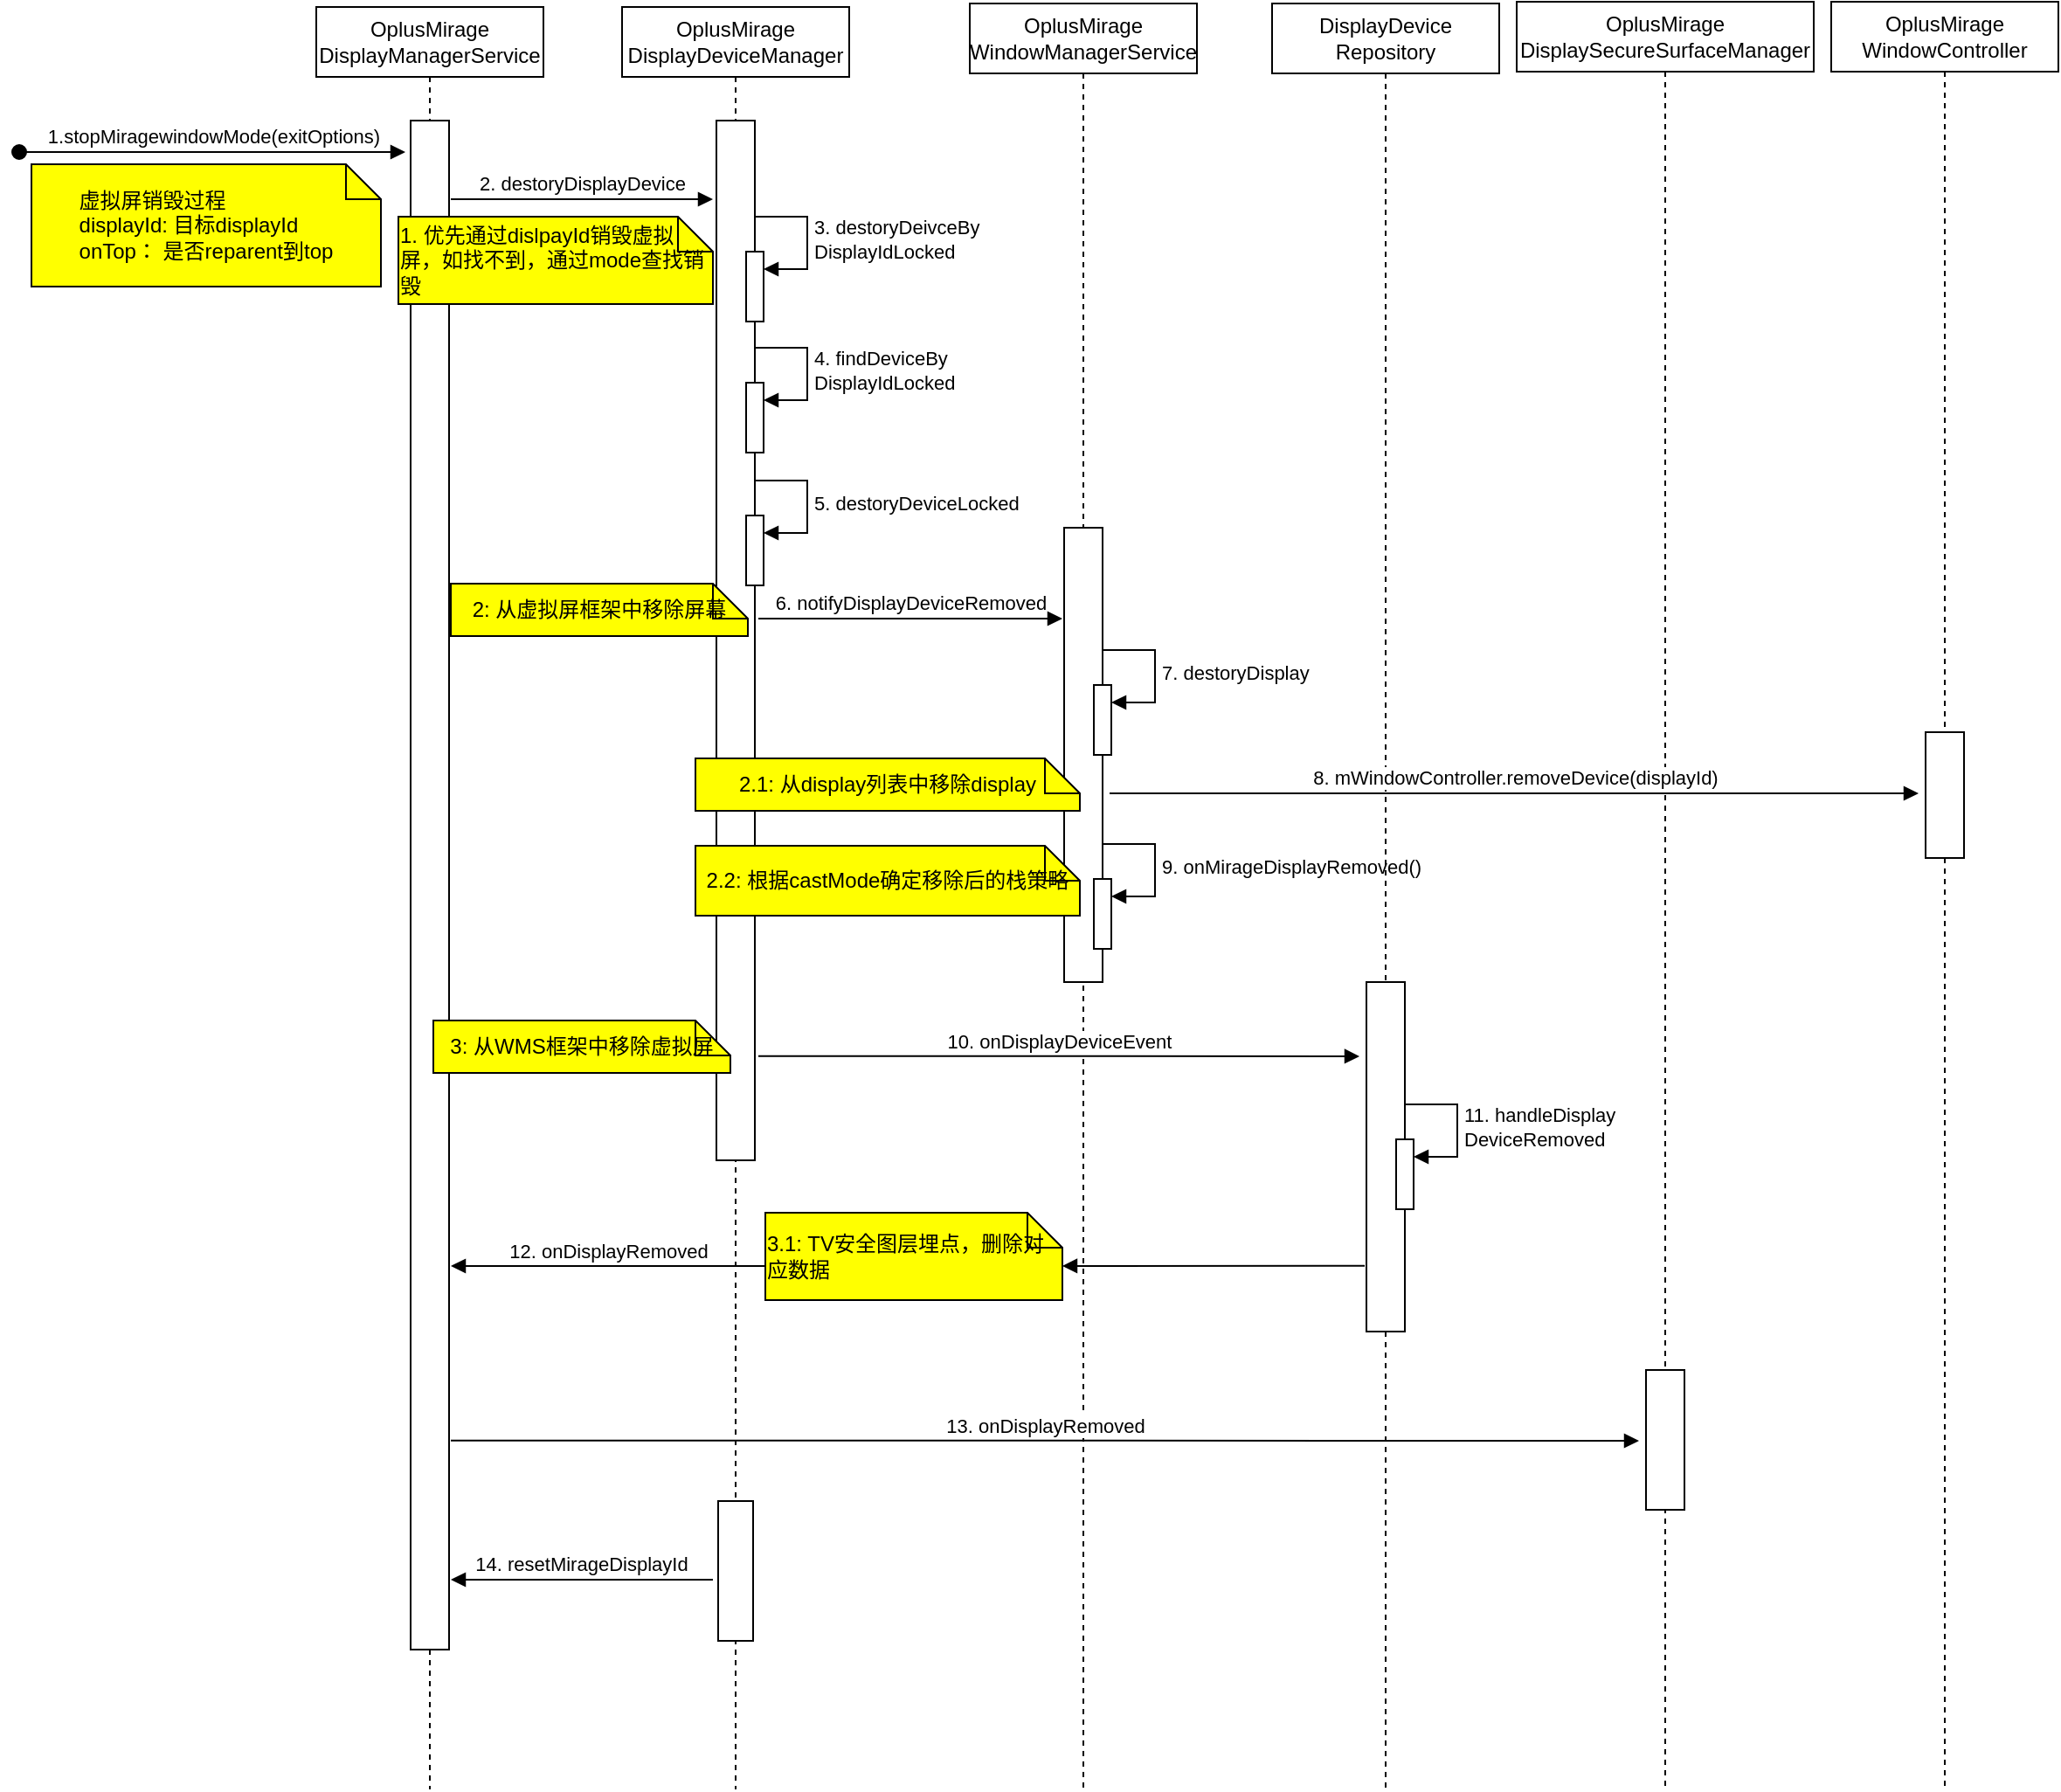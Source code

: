 <mxfile version="21.3.6" type="github">
  <diagram name="第 1 页" id="5z2nQB331dZ1NAqzfVuW">
    <mxGraphModel dx="2010" dy="657" grid="1" gridSize="10" guides="1" tooltips="1" connect="1" arrows="1" fold="1" page="1" pageScale="1" pageWidth="827" pageHeight="1169" math="0" shadow="0">
      <root>
        <mxCell id="0" />
        <mxCell id="1" parent="0" />
        <mxCell id="pNSUq8t6T-SLzRDgLcfs-1" value="OplusMirage&lt;br&gt;DisplayManagerService" style="shape=umlLifeline;perimeter=lifelinePerimeter;whiteSpace=wrap;html=1;container=0;dropTarget=0;collapsible=0;recursiveResize=0;outlineConnect=0;portConstraint=eastwest;newEdgeStyle={&quot;edgeStyle&quot;:&quot;elbowEdgeStyle&quot;,&quot;elbow&quot;:&quot;vertical&quot;,&quot;curved&quot;:0,&quot;rounded&quot;:0};" parent="1" vertex="1">
          <mxGeometry x="23" y="20" width="130" height="1020" as="geometry" />
        </mxCell>
        <mxCell id="pNSUq8t6T-SLzRDgLcfs-2" value="" style="html=1;points=[];perimeter=orthogonalPerimeter;outlineConnect=0;targetShapes=umlLifeline;portConstraint=eastwest;newEdgeStyle={&quot;edgeStyle&quot;:&quot;elbowEdgeStyle&quot;,&quot;elbow&quot;:&quot;vertical&quot;,&quot;curved&quot;:0,&quot;rounded&quot;:0};" parent="pNSUq8t6T-SLzRDgLcfs-1" vertex="1">
          <mxGeometry x="54" y="65" width="22" height="875" as="geometry" />
        </mxCell>
        <mxCell id="pNSUq8t6T-SLzRDgLcfs-3" value="1.stopMiragewindowMode(exitOptions)" style="html=1;verticalAlign=bottom;startArrow=oval;endArrow=block;startSize=8;edgeStyle=elbowEdgeStyle;elbow=vertical;curved=0;rounded=0;" parent="pNSUq8t6T-SLzRDgLcfs-1" edge="1">
          <mxGeometry relative="1" as="geometry">
            <mxPoint x="-170" y="83" as="sourcePoint" />
            <mxPoint x="51" y="83.103" as="targetPoint" />
          </mxGeometry>
        </mxCell>
        <mxCell id="pNSUq8t6T-SLzRDgLcfs-6" value="OplusMirage&lt;br&gt;DisplayDeviceManager" style="shape=umlLifeline;perimeter=lifelinePerimeter;whiteSpace=wrap;html=1;container=0;dropTarget=0;collapsible=0;recursiveResize=0;outlineConnect=0;portConstraint=eastwest;newEdgeStyle={&quot;edgeStyle&quot;:&quot;elbowEdgeStyle&quot;,&quot;elbow&quot;:&quot;vertical&quot;,&quot;curved&quot;:0,&quot;rounded&quot;:0};" parent="1" vertex="1">
          <mxGeometry x="198" y="20" width="130" height="1020" as="geometry" />
        </mxCell>
        <mxCell id="pNSUq8t6T-SLzRDgLcfs-7" value="" style="html=1;points=[];perimeter=orthogonalPerimeter;outlineConnect=0;targetShapes=umlLifeline;portConstraint=eastwest;newEdgeStyle={&quot;edgeStyle&quot;:&quot;elbowEdgeStyle&quot;,&quot;elbow&quot;:&quot;vertical&quot;,&quot;curved&quot;:0,&quot;rounded&quot;:0};" parent="pNSUq8t6T-SLzRDgLcfs-6" vertex="1">
          <mxGeometry x="54" y="65" width="22" height="595" as="geometry" />
        </mxCell>
        <mxCell id="pNSUq8t6T-SLzRDgLcfs-10" value="" style="html=1;points=[];perimeter=orthogonalPerimeter;outlineConnect=0;targetShapes=umlLifeline;portConstraint=eastwest;newEdgeStyle={&quot;edgeStyle&quot;:&quot;elbowEdgeStyle&quot;,&quot;elbow&quot;:&quot;vertical&quot;,&quot;curved&quot;:0,&quot;rounded&quot;:0};" parent="pNSUq8t6T-SLzRDgLcfs-6" vertex="1">
          <mxGeometry x="71" y="140" width="10" height="40" as="geometry" />
        </mxCell>
        <mxCell id="pNSUq8t6T-SLzRDgLcfs-11" value="3. destoryDeivceBy&lt;br&gt;DisplayIdLocked" style="html=1;align=left;spacingLeft=2;endArrow=block;rounded=0;edgeStyle=orthogonalEdgeStyle;curved=0;rounded=0;" parent="pNSUq8t6T-SLzRDgLcfs-6" target="pNSUq8t6T-SLzRDgLcfs-10" edge="1">
          <mxGeometry relative="1" as="geometry">
            <mxPoint x="76" y="120" as="sourcePoint" />
            <Array as="points">
              <mxPoint x="106" y="150" />
            </Array>
          </mxGeometry>
        </mxCell>
        <mxCell id="pNSUq8t6T-SLzRDgLcfs-12" value="" style="html=1;points=[];perimeter=orthogonalPerimeter;outlineConnect=0;targetShapes=umlLifeline;portConstraint=eastwest;newEdgeStyle={&quot;edgeStyle&quot;:&quot;elbowEdgeStyle&quot;,&quot;elbow&quot;:&quot;vertical&quot;,&quot;curved&quot;:0,&quot;rounded&quot;:0};" parent="pNSUq8t6T-SLzRDgLcfs-6" vertex="1">
          <mxGeometry x="71" y="215" width="10" height="40" as="geometry" />
        </mxCell>
        <mxCell id="pNSUq8t6T-SLzRDgLcfs-13" value="4. findDeviceBy&lt;br&gt;DisplayIdLocked" style="html=1;align=left;spacingLeft=2;endArrow=block;rounded=0;edgeStyle=orthogonalEdgeStyle;curved=0;rounded=0;" parent="pNSUq8t6T-SLzRDgLcfs-6" target="pNSUq8t6T-SLzRDgLcfs-12" edge="1">
          <mxGeometry relative="1" as="geometry">
            <mxPoint x="76" y="195" as="sourcePoint" />
            <Array as="points">
              <mxPoint x="106" y="225" />
            </Array>
          </mxGeometry>
        </mxCell>
        <mxCell id="pNSUq8t6T-SLzRDgLcfs-16" value="" style="html=1;points=[];perimeter=orthogonalPerimeter;outlineConnect=0;targetShapes=umlLifeline;portConstraint=eastwest;newEdgeStyle={&quot;edgeStyle&quot;:&quot;elbowEdgeStyle&quot;,&quot;elbow&quot;:&quot;vertical&quot;,&quot;curved&quot;:0,&quot;rounded&quot;:0};" parent="pNSUq8t6T-SLzRDgLcfs-6" vertex="1">
          <mxGeometry x="71" y="291" width="10" height="40" as="geometry" />
        </mxCell>
        <mxCell id="pNSUq8t6T-SLzRDgLcfs-17" value="5. destoryDeviceLocked" style="html=1;align=left;spacingLeft=2;endArrow=block;rounded=0;edgeStyle=orthogonalEdgeStyle;curved=0;rounded=0;" parent="pNSUq8t6T-SLzRDgLcfs-6" target="pNSUq8t6T-SLzRDgLcfs-16" edge="1">
          <mxGeometry relative="1" as="geometry">
            <mxPoint x="76" y="271" as="sourcePoint" />
            <Array as="points">
              <mxPoint x="106" y="301" />
            </Array>
          </mxGeometry>
        </mxCell>
        <mxCell id="pNSUq8t6T-SLzRDgLcfs-45" value="" style="html=1;points=[];perimeter=orthogonalPerimeter;outlineConnect=0;targetShapes=umlLifeline;portConstraint=eastwest;newEdgeStyle={&quot;edgeStyle&quot;:&quot;elbowEdgeStyle&quot;,&quot;elbow&quot;:&quot;vertical&quot;,&quot;curved&quot;:0,&quot;rounded&quot;:0};" parent="pNSUq8t6T-SLzRDgLcfs-6" vertex="1">
          <mxGeometry x="55" y="855" width="20" height="80" as="geometry" />
        </mxCell>
        <mxCell id="pNSUq8t6T-SLzRDgLcfs-9" value="2. destoryDisplayDevice" style="html=1;verticalAlign=bottom;endArrow=block;edgeStyle=elbowEdgeStyle;elbow=vertical;curved=0;rounded=0;" parent="1" edge="1">
          <mxGeometry width="80" relative="1" as="geometry">
            <mxPoint x="100" y="130" as="sourcePoint" />
            <mxPoint x="250" y="130" as="targetPoint" />
          </mxGeometry>
        </mxCell>
        <mxCell id="pNSUq8t6T-SLzRDgLcfs-18" value="OplusMirage&lt;br&gt;WindowManagerService" style="shape=umlLifeline;perimeter=lifelinePerimeter;whiteSpace=wrap;html=1;container=0;dropTarget=0;collapsible=0;recursiveResize=0;outlineConnect=0;portConstraint=eastwest;newEdgeStyle={&quot;edgeStyle&quot;:&quot;elbowEdgeStyle&quot;,&quot;elbow&quot;:&quot;vertical&quot;,&quot;curved&quot;:0,&quot;rounded&quot;:0};" parent="1" vertex="1">
          <mxGeometry x="397" y="18" width="130" height="1022" as="geometry" />
        </mxCell>
        <mxCell id="pNSUq8t6T-SLzRDgLcfs-19" value="" style="html=1;points=[];perimeter=orthogonalPerimeter;outlineConnect=0;targetShapes=umlLifeline;portConstraint=eastwest;newEdgeStyle={&quot;edgeStyle&quot;:&quot;elbowEdgeStyle&quot;,&quot;elbow&quot;:&quot;vertical&quot;,&quot;curved&quot;:0,&quot;rounded&quot;:0};" parent="pNSUq8t6T-SLzRDgLcfs-18" vertex="1">
          <mxGeometry x="54" y="300" width="22" height="260" as="geometry" />
        </mxCell>
        <mxCell id="pNSUq8t6T-SLzRDgLcfs-22" value="" style="html=1;points=[];perimeter=orthogonalPerimeter;outlineConnect=0;targetShapes=umlLifeline;portConstraint=eastwest;newEdgeStyle={&quot;edgeStyle&quot;:&quot;elbowEdgeStyle&quot;,&quot;elbow&quot;:&quot;vertical&quot;,&quot;curved&quot;:0,&quot;rounded&quot;:0};" parent="pNSUq8t6T-SLzRDgLcfs-18" vertex="1">
          <mxGeometry x="71" y="390" width="10" height="40" as="geometry" />
        </mxCell>
        <mxCell id="pNSUq8t6T-SLzRDgLcfs-23" value="7. destoryDisplay" style="html=1;align=left;spacingLeft=2;endArrow=block;rounded=0;edgeStyle=orthogonalEdgeStyle;curved=0;rounded=0;" parent="pNSUq8t6T-SLzRDgLcfs-18" target="pNSUq8t6T-SLzRDgLcfs-22" edge="1">
          <mxGeometry relative="1" as="geometry">
            <mxPoint x="76" y="370" as="sourcePoint" />
            <Array as="points">
              <mxPoint x="106" y="400" />
            </Array>
          </mxGeometry>
        </mxCell>
        <mxCell id="pNSUq8t6T-SLzRDgLcfs-26" value="" style="html=1;points=[];perimeter=orthogonalPerimeter;outlineConnect=0;targetShapes=umlLifeline;portConstraint=eastwest;newEdgeStyle={&quot;edgeStyle&quot;:&quot;elbowEdgeStyle&quot;,&quot;elbow&quot;:&quot;vertical&quot;,&quot;curved&quot;:0,&quot;rounded&quot;:0};" parent="pNSUq8t6T-SLzRDgLcfs-18" vertex="1">
          <mxGeometry x="71" y="501" width="10" height="40" as="geometry" />
        </mxCell>
        <mxCell id="pNSUq8t6T-SLzRDgLcfs-27" value="9. onMirageDisplayRemoved()" style="html=1;align=left;spacingLeft=2;endArrow=block;rounded=0;edgeStyle=orthogonalEdgeStyle;curved=0;rounded=0;" parent="pNSUq8t6T-SLzRDgLcfs-18" target="pNSUq8t6T-SLzRDgLcfs-26" edge="1">
          <mxGeometry relative="1" as="geometry">
            <mxPoint x="76" y="481" as="sourcePoint" />
            <Array as="points">
              <mxPoint x="106" y="511" />
            </Array>
          </mxGeometry>
        </mxCell>
        <mxCell id="pNSUq8t6T-SLzRDgLcfs-21" value="6. notifyDisplayDeviceRemoved" style="html=1;verticalAlign=bottom;endArrow=block;edgeStyle=elbowEdgeStyle;elbow=vertical;curved=0;rounded=0;" parent="1" edge="1">
          <mxGeometry width="80" relative="1" as="geometry">
            <mxPoint x="276" y="370" as="sourcePoint" />
            <mxPoint x="450" y="370" as="targetPoint" />
          </mxGeometry>
        </mxCell>
        <mxCell id="pNSUq8t6T-SLzRDgLcfs-32" value="DisplayDevice&lt;br&gt;Repository" style="shape=umlLifeline;perimeter=lifelinePerimeter;whiteSpace=wrap;html=1;container=0;dropTarget=0;collapsible=0;recursiveResize=0;outlineConnect=0;portConstraint=eastwest;newEdgeStyle={&quot;edgeStyle&quot;:&quot;elbowEdgeStyle&quot;,&quot;elbow&quot;:&quot;vertical&quot;,&quot;curved&quot;:0,&quot;rounded&quot;:0};" parent="1" vertex="1">
          <mxGeometry x="570" y="18" width="130" height="1022" as="geometry" />
        </mxCell>
        <mxCell id="pNSUq8t6T-SLzRDgLcfs-33" value="" style="html=1;points=[];perimeter=orthogonalPerimeter;outlineConnect=0;targetShapes=umlLifeline;portConstraint=eastwest;newEdgeStyle={&quot;edgeStyle&quot;:&quot;elbowEdgeStyle&quot;,&quot;elbow&quot;:&quot;vertical&quot;,&quot;curved&quot;:0,&quot;rounded&quot;:0};" parent="pNSUq8t6T-SLzRDgLcfs-32" vertex="1">
          <mxGeometry x="54" y="560" width="22" height="200" as="geometry" />
        </mxCell>
        <mxCell id="pNSUq8t6T-SLzRDgLcfs-36" value="" style="html=1;points=[];perimeter=orthogonalPerimeter;outlineConnect=0;targetShapes=umlLifeline;portConstraint=eastwest;newEdgeStyle={&quot;edgeStyle&quot;:&quot;elbowEdgeStyle&quot;,&quot;elbow&quot;:&quot;vertical&quot;,&quot;curved&quot;:0,&quot;rounded&quot;:0};" parent="pNSUq8t6T-SLzRDgLcfs-32" vertex="1">
          <mxGeometry x="71" y="650" width="10" height="40" as="geometry" />
        </mxCell>
        <mxCell id="pNSUq8t6T-SLzRDgLcfs-37" value="11. handleDisplay&lt;br&gt;DeviceRemoved" style="html=1;align=left;spacingLeft=2;endArrow=block;rounded=0;edgeStyle=orthogonalEdgeStyle;curved=0;rounded=0;" parent="pNSUq8t6T-SLzRDgLcfs-32" target="pNSUq8t6T-SLzRDgLcfs-36" edge="1">
          <mxGeometry relative="1" as="geometry">
            <mxPoint x="76" y="630" as="sourcePoint" />
            <Array as="points">
              <mxPoint x="106" y="660" />
            </Array>
          </mxGeometry>
        </mxCell>
        <mxCell id="pNSUq8t6T-SLzRDgLcfs-35" value="10. onDisplayDeviceEvent" style="html=1;verticalAlign=bottom;endArrow=block;edgeStyle=elbowEdgeStyle;elbow=vertical;curved=0;rounded=0;" parent="1" edge="1">
          <mxGeometry width="80" relative="1" as="geometry">
            <mxPoint x="276" y="620.33" as="sourcePoint" />
            <mxPoint x="620" y="620.33" as="targetPoint" />
          </mxGeometry>
        </mxCell>
        <mxCell id="pNSUq8t6T-SLzRDgLcfs-38" value="12. onDisplayRemoved" style="html=1;verticalAlign=bottom;endArrow=block;edgeStyle=elbowEdgeStyle;elbow=vertical;curved=0;rounded=0;" parent="1" edge="1" source="YoNAPCDHSAmGQ0ZYEtET-10">
          <mxGeometry width="80" relative="1" as="geometry">
            <mxPoint x="623" y="740.33" as="sourcePoint" />
            <mxPoint x="100" y="740.33" as="targetPoint" />
          </mxGeometry>
        </mxCell>
        <mxCell id="pNSUq8t6T-SLzRDgLcfs-39" value="OplusMirage&lt;br&gt;DisplaySecureSurfaceManager" style="shape=umlLifeline;perimeter=lifelinePerimeter;whiteSpace=wrap;html=1;container=0;dropTarget=0;collapsible=0;recursiveResize=0;outlineConnect=0;portConstraint=eastwest;newEdgeStyle={&quot;edgeStyle&quot;:&quot;elbowEdgeStyle&quot;,&quot;elbow&quot;:&quot;vertical&quot;,&quot;curved&quot;:0,&quot;rounded&quot;:0};" parent="1" vertex="1">
          <mxGeometry x="710" y="17" width="170" height="1023" as="geometry" />
        </mxCell>
        <mxCell id="pNSUq8t6T-SLzRDgLcfs-40" value="" style="html=1;points=[];perimeter=orthogonalPerimeter;outlineConnect=0;targetShapes=umlLifeline;portConstraint=eastwest;newEdgeStyle={&quot;edgeStyle&quot;:&quot;elbowEdgeStyle&quot;,&quot;elbow&quot;:&quot;vertical&quot;,&quot;curved&quot;:0,&quot;rounded&quot;:0};" parent="pNSUq8t6T-SLzRDgLcfs-39" vertex="1">
          <mxGeometry x="74" y="783" width="22" height="80" as="geometry" />
        </mxCell>
        <mxCell id="pNSUq8t6T-SLzRDgLcfs-43" value="13. onDisplayRemoved" style="html=1;verticalAlign=bottom;endArrow=block;edgeStyle=elbowEdgeStyle;elbow=vertical;curved=0;rounded=0;" parent="1" edge="1">
          <mxGeometry width="80" relative="1" as="geometry">
            <mxPoint x="100" y="840.33" as="sourcePoint" />
            <mxPoint x="780" y="840.33" as="targetPoint" />
          </mxGeometry>
        </mxCell>
        <mxCell id="pNSUq8t6T-SLzRDgLcfs-46" value="14. resetMirageDisplayId&amp;nbsp;" style="html=1;verticalAlign=bottom;endArrow=block;edgeStyle=elbowEdgeStyle;elbow=vertical;curved=0;rounded=0;" parent="1" edge="1">
          <mxGeometry x="-0.004" width="80" relative="1" as="geometry">
            <mxPoint x="250" y="920" as="sourcePoint" />
            <mxPoint x="100" y="920" as="targetPoint" />
            <mxPoint as="offset" />
          </mxGeometry>
        </mxCell>
        <mxCell id="YoNAPCDHSAmGQ0ZYEtET-1" value="&lt;div style=&quot;text-align: left;&quot;&gt;&lt;span style=&quot;background-color: initial;&quot;&gt;虚拟屏销毁过程&lt;/span&gt;&lt;/div&gt;&lt;div style=&quot;text-align: left;&quot;&gt;&lt;span style=&quot;background-color: initial;&quot;&gt;displayId: 目标displayId&lt;/span&gt;&lt;/div&gt;&lt;div style=&quot;text-align: left;&quot;&gt;onTop： 是否reparent到top&lt;/div&gt;" style="shape=note;size=20;whiteSpace=wrap;html=1;fillColor=#FFFF00;" vertex="1" parent="1">
          <mxGeometry x="-140" y="110" width="200" height="70" as="geometry" />
        </mxCell>
        <mxCell id="YoNAPCDHSAmGQ0ZYEtET-2" value="&lt;div style=&quot;text-align: left;&quot;&gt;1. 优先通过dislpayId销毁虚拟屏，如&lt;span style=&quot;background-color: initial;&quot;&gt;找不到，通过mode查找销毁&lt;/span&gt;&lt;/div&gt;" style="shape=note;size=20;whiteSpace=wrap;html=1;fillColor=#FFFF00;" vertex="1" parent="1">
          <mxGeometry x="70" y="140" width="180" height="50" as="geometry" />
        </mxCell>
        <mxCell id="YoNAPCDHSAmGQ0ZYEtET-3" value="&lt;div style=&quot;text-align: left;&quot;&gt;2: 从虚拟屏框架中移除屏幕&lt;/div&gt;" style="shape=note;size=20;whiteSpace=wrap;html=1;fillColor=#FFFF00;" vertex="1" parent="1">
          <mxGeometry x="100" y="350" width="170" height="30" as="geometry" />
        </mxCell>
        <mxCell id="YoNAPCDHSAmGQ0ZYEtET-4" value="OplusMirage&lt;br&gt;WindowController" style="shape=umlLifeline;perimeter=lifelinePerimeter;whiteSpace=wrap;html=1;container=0;dropTarget=0;collapsible=0;recursiveResize=0;outlineConnect=0;portConstraint=eastwest;newEdgeStyle={&quot;edgeStyle&quot;:&quot;elbowEdgeStyle&quot;,&quot;elbow&quot;:&quot;vertical&quot;,&quot;curved&quot;:0,&quot;rounded&quot;:0};" vertex="1" parent="1">
          <mxGeometry x="890" y="17" width="130" height="1023" as="geometry" />
        </mxCell>
        <mxCell id="YoNAPCDHSAmGQ0ZYEtET-5" value="" style="html=1;points=[];perimeter=orthogonalPerimeter;outlineConnect=0;targetShapes=umlLifeline;portConstraint=eastwest;newEdgeStyle={&quot;edgeStyle&quot;:&quot;elbowEdgeStyle&quot;,&quot;elbow&quot;:&quot;vertical&quot;,&quot;curved&quot;:0,&quot;rounded&quot;:0};" vertex="1" parent="YoNAPCDHSAmGQ0ZYEtET-4">
          <mxGeometry x="54" y="418" width="22" height="72" as="geometry" />
        </mxCell>
        <mxCell id="YoNAPCDHSAmGQ0ZYEtET-6" value="8. mWindowController.removeDevice(displayId)" style="html=1;verticalAlign=bottom;endArrow=block;edgeStyle=elbowEdgeStyle;elbow=vertical;curved=0;rounded=0;" edge="1" parent="1">
          <mxGeometry width="80" relative="1" as="geometry">
            <mxPoint x="477" y="470" as="sourcePoint" />
            <mxPoint x="940" y="470" as="targetPoint" />
          </mxGeometry>
        </mxCell>
        <mxCell id="YoNAPCDHSAmGQ0ZYEtET-7" value="&lt;div style=&quot;text-align: left;&quot;&gt;2.1: 从display列表中移除display&lt;/div&gt;" style="shape=note;size=20;whiteSpace=wrap;html=1;fillColor=#FFFF00;" vertex="1" parent="1">
          <mxGeometry x="240" y="450" width="220" height="30" as="geometry" />
        </mxCell>
        <mxCell id="YoNAPCDHSAmGQ0ZYEtET-8" value="&lt;div style=&quot;text-align: left;&quot;&gt;2.2: 根据castMode确定移除后的栈策略&lt;/div&gt;" style="shape=note;size=20;whiteSpace=wrap;html=1;fillColor=#FFFF00;" vertex="1" parent="1">
          <mxGeometry x="240" y="500" width="220" height="40" as="geometry" />
        </mxCell>
        <mxCell id="YoNAPCDHSAmGQ0ZYEtET-9" value="&lt;div style=&quot;text-align: left;&quot;&gt;3: 从WMS框架中移除虚拟屏&lt;/div&gt;" style="shape=note;size=20;whiteSpace=wrap;html=1;fillColor=#FFFF00;" vertex="1" parent="1">
          <mxGeometry x="90" y="600" width="170" height="30" as="geometry" />
        </mxCell>
        <mxCell id="YoNAPCDHSAmGQ0ZYEtET-11" value="" style="html=1;verticalAlign=bottom;endArrow=block;edgeStyle=elbowEdgeStyle;elbow=vertical;curved=0;rounded=0;" edge="1" parent="1" target="YoNAPCDHSAmGQ0ZYEtET-10">
          <mxGeometry width="80" relative="1" as="geometry">
            <mxPoint x="623" y="740.33" as="sourcePoint" />
            <mxPoint x="100" y="740.33" as="targetPoint" />
          </mxGeometry>
        </mxCell>
        <mxCell id="YoNAPCDHSAmGQ0ZYEtET-10" value="&lt;div style=&quot;text-align: left;&quot;&gt;3.1: TV安全图层埋点，删除对应数据&lt;/div&gt;" style="shape=note;size=20;whiteSpace=wrap;html=1;fillColor=#FFFF00;" vertex="1" parent="1">
          <mxGeometry x="280" y="710" width="170" height="50" as="geometry" />
        </mxCell>
      </root>
    </mxGraphModel>
  </diagram>
</mxfile>
